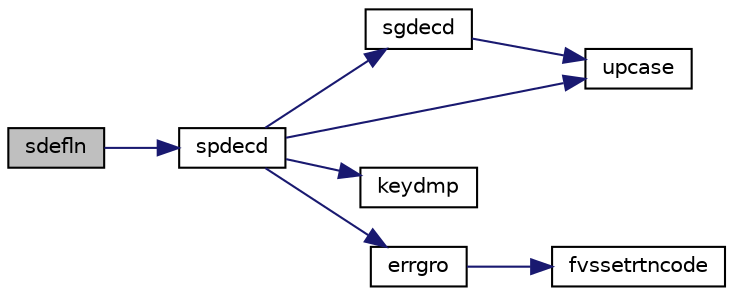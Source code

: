 digraph "sdefln"
{
  edge [fontname="Helvetica",fontsize="10",labelfontname="Helvetica",labelfontsize="10"];
  node [fontname="Helvetica",fontsize="10",shape=record];
  rankdir="LR";
  Node1 [label="sdefln",height=0.2,width=0.4,color="black", fillcolor="grey75", style="filled", fontcolor="black"];
  Node1 -> Node2 [color="midnightblue",fontsize="10",style="solid",fontname="Helvetica"];
  Node2 [label="spdecd",height=0.2,width=0.4,color="black", fillcolor="white", style="filled",URL="$spdecd_8f.html#af2ba9ae013c8b8f45fa06b693d08645f"];
  Node2 -> Node3 [color="midnightblue",fontsize="10",style="solid",fontname="Helvetica"];
  Node3 [label="sgdecd",height=0.2,width=0.4,color="black", fillcolor="white", style="filled",URL="$sgdecd_8f.html#a3dcd2f3096777f2ba769cc4944668113"];
  Node3 -> Node4 [color="midnightblue",fontsize="10",style="solid",fontname="Helvetica"];
  Node4 [label="upcase",height=0.2,width=0.4,color="black", fillcolor="white", style="filled",URL="$upcase_8f.html#a412a50f91650f78ed984862cdcd7a60d"];
  Node2 -> Node4 [color="midnightblue",fontsize="10",style="solid",fontname="Helvetica"];
  Node2 -> Node5 [color="midnightblue",fontsize="10",style="solid",fontname="Helvetica"];
  Node5 [label="keydmp",height=0.2,width=0.4,color="black", fillcolor="white", style="filled",URL="$keydmp_8f.html#ab3f5787fd4e2313afc308c182f25da28"];
  Node2 -> Node6 [color="midnightblue",fontsize="10",style="solid",fontname="Helvetica"];
  Node6 [label="errgro",height=0.2,width=0.4,color="black", fillcolor="white", style="filled",URL="$errgro_8f.html#a638bc8982f252f2894cb512c31d9890a"];
  Node6 -> Node7 [color="midnightblue",fontsize="10",style="solid",fontname="Helvetica"];
  Node7 [label="fvssetrtncode",height=0.2,width=0.4,color="black", fillcolor="white", style="filled",URL="$cmdline_8f.html#a079170808ee3336a99645e9e57dfe5a9"];
}

